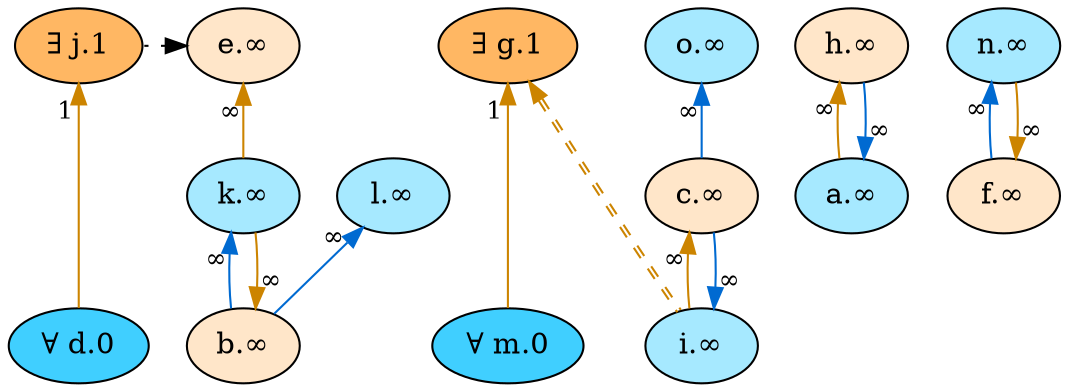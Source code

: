 digraph {
    // Node defaults can be set here if needed
    "d" [style="filled" fillcolor="#40cfff" label="∀ d.0" fontsize=14]
    "m" [style="filled" fillcolor="#40cfff" label="∀ m.0" fontsize=14]
    "g" [style="filled" fillcolor="#ffb763" label="∃ g.1" fontsize=14]
    "j" [style="filled" fillcolor="#ffb763" label="∃ j.1" fontsize=14]
    "h" [style="filled" fillcolor="#ffe6c9" label="h.∞" fontsize=14]
    "a" [style="filled" fillcolor="#a6e9ff" label="a.∞" fontsize=14]
    "k" [style="filled" fillcolor="#a6e9ff" label="k.∞" fontsize=14]
    "b" [style="filled" fillcolor="#ffe6c9" label="b.∞" fontsize=14]
    "l" [style="filled" fillcolor="#a6e9ff" label="l.∞" fontsize=14]
    "c" [style="filled" fillcolor="#ffe6c9" label="c.∞" fontsize=14]
    "i" [style="filled" fillcolor="#a6e9ff" label="i.∞" fontsize=14]
    "o" [style="filled" fillcolor="#a6e9ff" label="o.∞" fontsize=14]
    "e" [style="filled" fillcolor="#ffe6c9" label="e.∞" fontsize=14]
    "n" [style="filled" fillcolor="#a6e9ff" label="n.∞" fontsize=14]
    "f" [style="filled" fillcolor="#ffe6c9" label="f.∞" fontsize=14]
    edge[labeldistance=1.5 fontsize=12]
    "h" -> "a" [color="#cc8400" style="solid" dir="back" taillabel="∞" ]
    "a" -> "h" [color="#006ad1" style="solid" dir="back" taillabel="∞" ]
    "k" -> "b" [color="#006ad1" style="solid" dir="back" taillabel="∞" ]
    "b" -> "k" [color="#cc8400" style="solid" dir="back" taillabel="∞" ]
    "l" -> "b" [color="#006ad1" style="solid" dir="back" taillabel="∞" ]
    "c" -> "i" [color="#cc8400" style="solid" dir="back" taillabel="∞" ]
    "i" -> "c" [color="#006ad1" style="solid" dir="back" taillabel="∞" ]
    "o" -> "c" [color="#006ad1" style="solid" dir="back" taillabel="∞" ]
    "j" -> "d" [color="#cc8400" style="solid" dir="back" taillabel="1" ]
    "e" -> "j" [color="black" style="dotted" dir="back" taillabel="" constraint=false]
    "e" -> "k" [color="#cc8400" style="solid" dir="back" taillabel="∞" ]
    "n" -> "f" [color="#006ad1" style="solid" dir="back" taillabel="∞" ]
    "f" -> "n" [color="#cc8400" style="solid" dir="back" taillabel="∞" ]
    "g" -> "i" [color="#cc8400:#cc8400" style="dashed" dir="back" taillabel="" constraint=false]
    "g" -> "m" [color="#cc8400" style="solid" dir="back" taillabel="1" ]
    {rank = max d m}
    {rank = min g j}
}